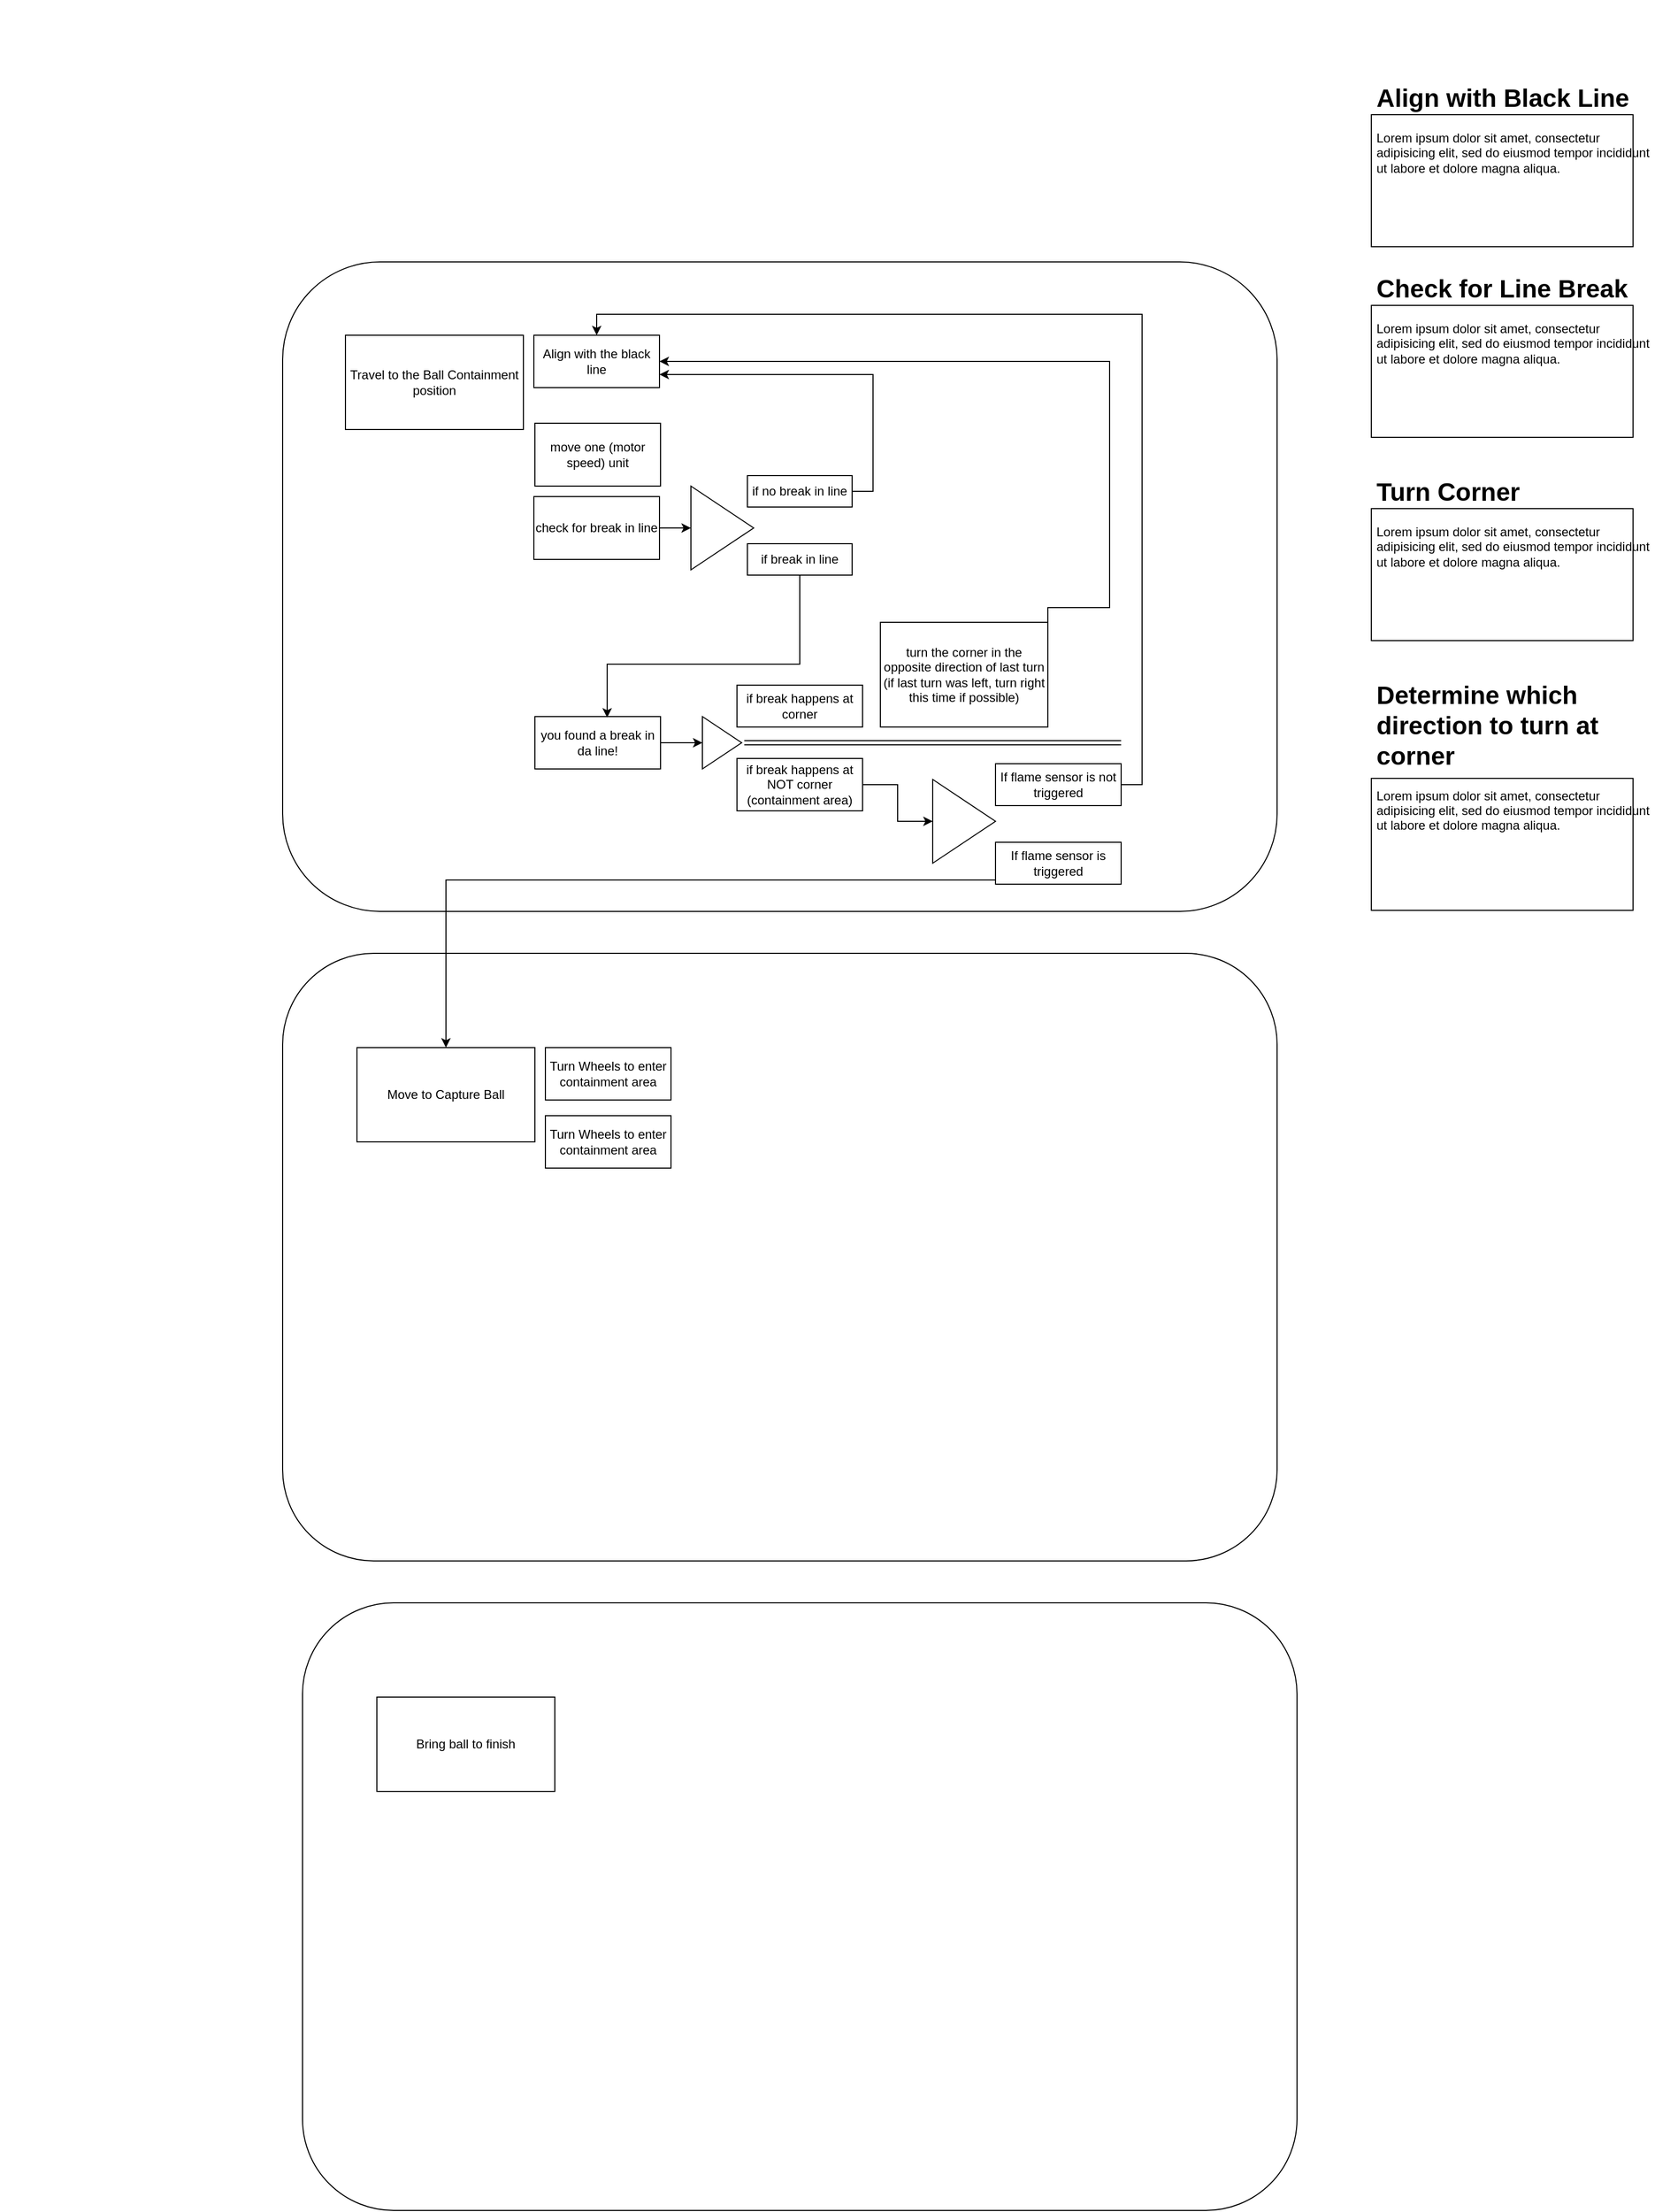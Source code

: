 <mxfile version="12.2.2" type="device" pages="1"><diagram id="f7gfxpW4gVyWyx4ijQYh" name="Page-1"><mxGraphModel dx="3484" dy="2455" grid="1" gridSize="10" guides="1" tooltips="1" connect="1" arrows="1" fold="1" page="1" pageScale="1" pageWidth="827" pageHeight="1169" math="0" shadow="0"><root><mxCell id="0"/><mxCell id="1" parent="0"/><mxCell id="5Wfyj3aHAr5oxTOOP6xu-24" value="" style="rounded=1;whiteSpace=wrap;html=1;" vertex="1" parent="1"><mxGeometry x="-10" y="650" width="950" height="580" as="geometry"/></mxCell><mxCell id="5Wfyj3aHAr5oxTOOP6xu-23" value="" style="rounded=1;whiteSpace=wrap;html=1;" vertex="1" parent="1"><mxGeometry x="-10" y="-10" width="950" height="620" as="geometry"/></mxCell><mxCell id="5Wfyj3aHAr5oxTOOP6xu-1" value="Travel to the Ball Containment position" style="rounded=0;whiteSpace=wrap;html=1;" vertex="1" parent="1"><mxGeometry x="50" y="60" width="170" height="90" as="geometry"/></mxCell><mxCell id="5Wfyj3aHAr5oxTOOP6xu-2" value="" style="shape=image;verticalLabelPosition=bottom;labelBackgroundColor=#ffffff;verticalAlign=top;aspect=fixed;imageAspect=0;image=https://scontent.fyto1-1.fna.fbcdn.net/v/t1.158-9/s1080x2048/78549344_2463156323932647_4418948875688083456_n.jpg?_nc_cat=105&amp;_nc_ohc=i6Jc0Y26qJ8AQm3ttF5f7PIEOWi_f6k7tChzr43Px6eN3K_r2DXOpeu6w&amp;_nc_ht=scontent.fyto1-1.fna&amp;oh=eaf7062225062f3d919008a831968bb8&amp;oe=5E85B003;" vertex="1" parent="1"><mxGeometry x="-280" y="-260" width="240" height="520" as="geometry"/></mxCell><mxCell id="5Wfyj3aHAr5oxTOOP6xu-3" value="Align with the black line" style="rounded=0;whiteSpace=wrap;html=1;" vertex="1" parent="1"><mxGeometry x="230" y="60" width="120" height="50" as="geometry"/></mxCell><mxCell id="5Wfyj3aHAr5oxTOOP6xu-5" value="you found a break in da line!" style="rounded=0;whiteSpace=wrap;html=1;" vertex="1" parent="1"><mxGeometry x="231" y="424" width="120" height="50" as="geometry"/></mxCell><mxCell id="5Wfyj3aHAr5oxTOOP6xu-7" value="if break happens at corner" style="rounded=0;whiteSpace=wrap;html=1;" vertex="1" parent="1"><mxGeometry x="424" y="394" width="120" height="40" as="geometry"/></mxCell><mxCell id="5Wfyj3aHAr5oxTOOP6xu-8" value="" style="triangle;whiteSpace=wrap;html=1;" vertex="1" parent="1"><mxGeometry x="391" y="424" width="37.5" height="50" as="geometry"/></mxCell><mxCell id="5Wfyj3aHAr5oxTOOP6xu-9" value="" style="edgeStyle=orthogonalEdgeStyle;rounded=0;orthogonalLoop=1;jettySize=auto;html=1;" edge="1" parent="1" source="5Wfyj3aHAr5oxTOOP6xu-5" target="5Wfyj3aHAr5oxTOOP6xu-8"><mxGeometry relative="1" as="geometry"/></mxCell><mxCell id="5Wfyj3aHAr5oxTOOP6xu-10" value="if break happens at NOT corner (containment area)" style="rounded=0;whiteSpace=wrap;html=1;" vertex="1" parent="1"><mxGeometry x="424" y="464" width="120" height="50" as="geometry"/></mxCell><mxCell id="5Wfyj3aHAr5oxTOOP6xu-11" value="" style="shape=link;html=1;" edge="1" parent="1"><mxGeometry width="50" height="50" relative="1" as="geometry"><mxPoint x="431" y="449" as="sourcePoint"/><mxPoint x="791" y="449" as="targetPoint"/></mxGeometry></mxCell><mxCell id="5Wfyj3aHAr5oxTOOP6xu-12" value="" style="triangle;whiteSpace=wrap;html=1;" vertex="1" parent="1"><mxGeometry x="611" y="484" width="60" height="80" as="geometry"/></mxCell><mxCell id="5Wfyj3aHAr5oxTOOP6xu-13" value="" style="edgeStyle=orthogonalEdgeStyle;rounded=0;orthogonalLoop=1;jettySize=auto;html=1;" edge="1" parent="1" source="5Wfyj3aHAr5oxTOOP6xu-10" target="5Wfyj3aHAr5oxTOOP6xu-12"><mxGeometry relative="1" as="geometry"/></mxCell><mxCell id="5Wfyj3aHAr5oxTOOP6xu-47" style="edgeStyle=orthogonalEdgeStyle;rounded=0;orthogonalLoop=1;jettySize=auto;html=1;exitX=0;exitY=0.5;exitDx=0;exitDy=0;" edge="1" parent="1" source="5Wfyj3aHAr5oxTOOP6xu-14" target="5Wfyj3aHAr5oxTOOP6xu-19"><mxGeometry relative="1" as="geometry"><Array as="points"><mxPoint x="671" y="580"/><mxPoint x="146" y="580"/></Array></mxGeometry></mxCell><mxCell id="5Wfyj3aHAr5oxTOOP6xu-14" value="If flame sensor is triggered" style="rounded=0;whiteSpace=wrap;html=1;" vertex="1" parent="1"><mxGeometry x="671" y="544" width="120" height="40" as="geometry"/></mxCell><mxCell id="5Wfyj3aHAr5oxTOOP6xu-18" style="edgeStyle=orthogonalEdgeStyle;rounded=0;orthogonalLoop=1;jettySize=auto;html=1;exitX=1;exitY=0.5;exitDx=0;exitDy=0;entryX=0.5;entryY=0;entryDx=0;entryDy=0;" edge="1" parent="1" source="5Wfyj3aHAr5oxTOOP6xu-15" target="5Wfyj3aHAr5oxTOOP6xu-3"><mxGeometry relative="1" as="geometry"/></mxCell><mxCell id="5Wfyj3aHAr5oxTOOP6xu-15" value="If flame sensor is not triggered" style="rounded=0;whiteSpace=wrap;html=1;" vertex="1" parent="1"><mxGeometry x="671" y="469" width="120" height="40" as="geometry"/></mxCell><mxCell id="5Wfyj3aHAr5oxTOOP6xu-19" value="Move to Capture Ball" style="rounded=0;whiteSpace=wrap;html=1;" vertex="1" parent="1"><mxGeometry x="61" y="740" width="170" height="90" as="geometry"/></mxCell><mxCell id="5Wfyj3aHAr5oxTOOP6xu-20" value="Turn Wheels to enter containment area" style="rounded=0;whiteSpace=wrap;html=1;" vertex="1" parent="1"><mxGeometry x="241" y="740" width="120" height="50" as="geometry"/></mxCell><mxCell id="5Wfyj3aHAr5oxTOOP6xu-21" value="Turn Wheels to enter containment area" style="rounded=0;whiteSpace=wrap;html=1;" vertex="1" parent="1"><mxGeometry x="241" y="805" width="120" height="50" as="geometry"/></mxCell><mxCell id="5Wfyj3aHAr5oxTOOP6xu-26" style="edgeStyle=orthogonalEdgeStyle;rounded=0;orthogonalLoop=1;jettySize=auto;html=1;exitX=1;exitY=0.5;exitDx=0;exitDy=0;" edge="1" parent="1" source="5Wfyj3aHAr5oxTOOP6xu-25" target="5Wfyj3aHAr5oxTOOP6xu-3"><mxGeometry relative="1" as="geometry"><Array as="points"><mxPoint x="780" y="320"/><mxPoint x="780" y="85"/></Array></mxGeometry></mxCell><mxCell id="5Wfyj3aHAr5oxTOOP6xu-25" value="turn the corner in the opposite direction of last turn (if last turn was left, turn right this time if possible)" style="rounded=0;whiteSpace=wrap;html=1;" vertex="1" parent="1"><mxGeometry x="561" y="334" width="160" height="100" as="geometry"/></mxCell><mxCell id="5Wfyj3aHAr5oxTOOP6xu-36" style="edgeStyle=orthogonalEdgeStyle;rounded=0;orthogonalLoop=1;jettySize=auto;html=1;exitX=1;exitY=0.5;exitDx=0;exitDy=0;entryX=0;entryY=0.5;entryDx=0;entryDy=0;" edge="1" parent="1" source="5Wfyj3aHAr5oxTOOP6xu-29" target="5Wfyj3aHAr5oxTOOP6xu-31"><mxGeometry relative="1" as="geometry"/></mxCell><mxCell id="5Wfyj3aHAr5oxTOOP6xu-29" value="check for break in line" style="rounded=0;whiteSpace=wrap;html=1;" vertex="1" parent="1"><mxGeometry x="230" y="214" width="120" height="60" as="geometry"/></mxCell><mxCell id="5Wfyj3aHAr5oxTOOP6xu-30" value="move one (motor speed) unit" style="rounded=0;whiteSpace=wrap;html=1;" vertex="1" parent="1"><mxGeometry x="231" y="144" width="120" height="60" as="geometry"/></mxCell><mxCell id="5Wfyj3aHAr5oxTOOP6xu-31" value="" style="triangle;whiteSpace=wrap;html=1;" vertex="1" parent="1"><mxGeometry x="380" y="204" width="60" height="80" as="geometry"/></mxCell><mxCell id="5Wfyj3aHAr5oxTOOP6xu-39" style="edgeStyle=orthogonalEdgeStyle;rounded=0;orthogonalLoop=1;jettySize=auto;html=1;exitX=1;exitY=0.5;exitDx=0;exitDy=0;entryX=1;entryY=0.75;entryDx=0;entryDy=0;" edge="1" parent="1" source="5Wfyj3aHAr5oxTOOP6xu-32" target="5Wfyj3aHAr5oxTOOP6xu-3"><mxGeometry relative="1" as="geometry"/></mxCell><mxCell id="5Wfyj3aHAr5oxTOOP6xu-32" value="if no break in line" style="rounded=0;whiteSpace=wrap;html=1;" vertex="1" parent="1"><mxGeometry x="434" y="194" width="100" height="30" as="geometry"/></mxCell><mxCell id="5Wfyj3aHAr5oxTOOP6xu-34" style="edgeStyle=orthogonalEdgeStyle;rounded=0;orthogonalLoop=1;jettySize=auto;html=1;exitX=0.5;exitY=1;exitDx=0;exitDy=0;entryX=0.575;entryY=0.02;entryDx=0;entryDy=0;entryPerimeter=0;" edge="1" parent="1" source="5Wfyj3aHAr5oxTOOP6xu-33" target="5Wfyj3aHAr5oxTOOP6xu-5"><mxGeometry relative="1" as="geometry"><Array as="points"><mxPoint x="484" y="374"/><mxPoint x="300" y="374"/></Array></mxGeometry></mxCell><mxCell id="5Wfyj3aHAr5oxTOOP6xu-33" value="if break in line" style="rounded=0;whiteSpace=wrap;html=1;" vertex="1" parent="1"><mxGeometry x="434" y="259" width="100" height="30" as="geometry"/></mxCell><mxCell id="5Wfyj3aHAr5oxTOOP6xu-40" value="" style="rounded=0;whiteSpace=wrap;html=1;" vertex="1" parent="1"><mxGeometry x="1030" y="31.5" width="250" height="126" as="geometry"/></mxCell><mxCell id="5Wfyj3aHAr5oxTOOP6xu-41" value="&lt;h1&gt;Check for Line Break&lt;/h1&gt;&lt;p&gt;Lorem ipsum dolor sit amet, consectetur adipisicing elit, sed do eiusmod tempor incididunt ut labore et dolore magna aliqua.&lt;/p&gt;" style="text;html=1;strokeColor=none;fillColor=none;spacing=5;spacingTop=-20;whiteSpace=wrap;overflow=hidden;rounded=0;" vertex="1" parent="1"><mxGeometry x="1030" y="-4.5" width="270" height="120" as="geometry"/></mxCell><mxCell id="5Wfyj3aHAr5oxTOOP6xu-42" value="" style="rounded=0;whiteSpace=wrap;html=1;" vertex="1" parent="1"><mxGeometry x="1030" y="-150.5" width="250" height="126" as="geometry"/></mxCell><mxCell id="5Wfyj3aHAr5oxTOOP6xu-43" value="&lt;h1&gt;Align with Black Line&lt;/h1&gt;&lt;p&gt;Lorem ipsum dolor sit amet, consectetur adipisicing elit, sed do eiusmod tempor incididunt ut labore et dolore magna aliqua.&lt;/p&gt;" style="text;html=1;strokeColor=none;fillColor=none;spacing=5;spacingTop=-20;whiteSpace=wrap;overflow=hidden;rounded=0;" vertex="1" parent="1"><mxGeometry x="1030" y="-186.5" width="270" height="120" as="geometry"/></mxCell><mxCell id="5Wfyj3aHAr5oxTOOP6xu-44" value="" style="rounded=0;whiteSpace=wrap;html=1;" vertex="1" parent="1"><mxGeometry x="1030" y="225.5" width="250" height="126" as="geometry"/></mxCell><mxCell id="5Wfyj3aHAr5oxTOOP6xu-45" value="&lt;h1&gt;Turn Corner&lt;/h1&gt;&lt;p&gt;Lorem ipsum dolor sit amet, consectetur adipisicing elit, sed do eiusmod tempor incididunt ut labore et dolore magna aliqua.&lt;/p&gt;" style="text;html=1;strokeColor=none;fillColor=none;spacing=5;spacingTop=-20;whiteSpace=wrap;overflow=hidden;rounded=0;" vertex="1" parent="1"><mxGeometry x="1030" y="189.5" width="270" height="120" as="geometry"/></mxCell><mxCell id="5Wfyj3aHAr5oxTOOP6xu-48" value="" style="rounded=1;whiteSpace=wrap;html=1;" vertex="1" parent="1"><mxGeometry x="9" y="1270" width="950" height="580" as="geometry"/></mxCell><mxCell id="5Wfyj3aHAr5oxTOOP6xu-49" value="Bring ball to finish" style="rounded=0;whiteSpace=wrap;html=1;" vertex="1" parent="1"><mxGeometry x="80" y="1360" width="170" height="90" as="geometry"/></mxCell><mxCell id="5Wfyj3aHAr5oxTOOP6xu-50" value="" style="rounded=0;whiteSpace=wrap;html=1;" vertex="1" parent="1"><mxGeometry x="1030" y="483" width="250" height="126" as="geometry"/></mxCell><mxCell id="5Wfyj3aHAr5oxTOOP6xu-52" value="&lt;h1&gt;Determine which direction to turn at corner&lt;/h1&gt;&lt;p&gt;Lorem ipsum dolor sit amet, consectetur adipisicing elit, sed do eiusmod tempor incididunt ut labore et dolore magna aliqua.&lt;/p&gt;" style="text;html=1;strokeColor=none;fillColor=none;spacing=5;spacingTop=-20;whiteSpace=wrap;overflow=hidden;rounded=0;" vertex="1" parent="1"><mxGeometry x="1030" y="384" width="270" height="160" as="geometry"/></mxCell></root></mxGraphModel></diagram></mxfile>